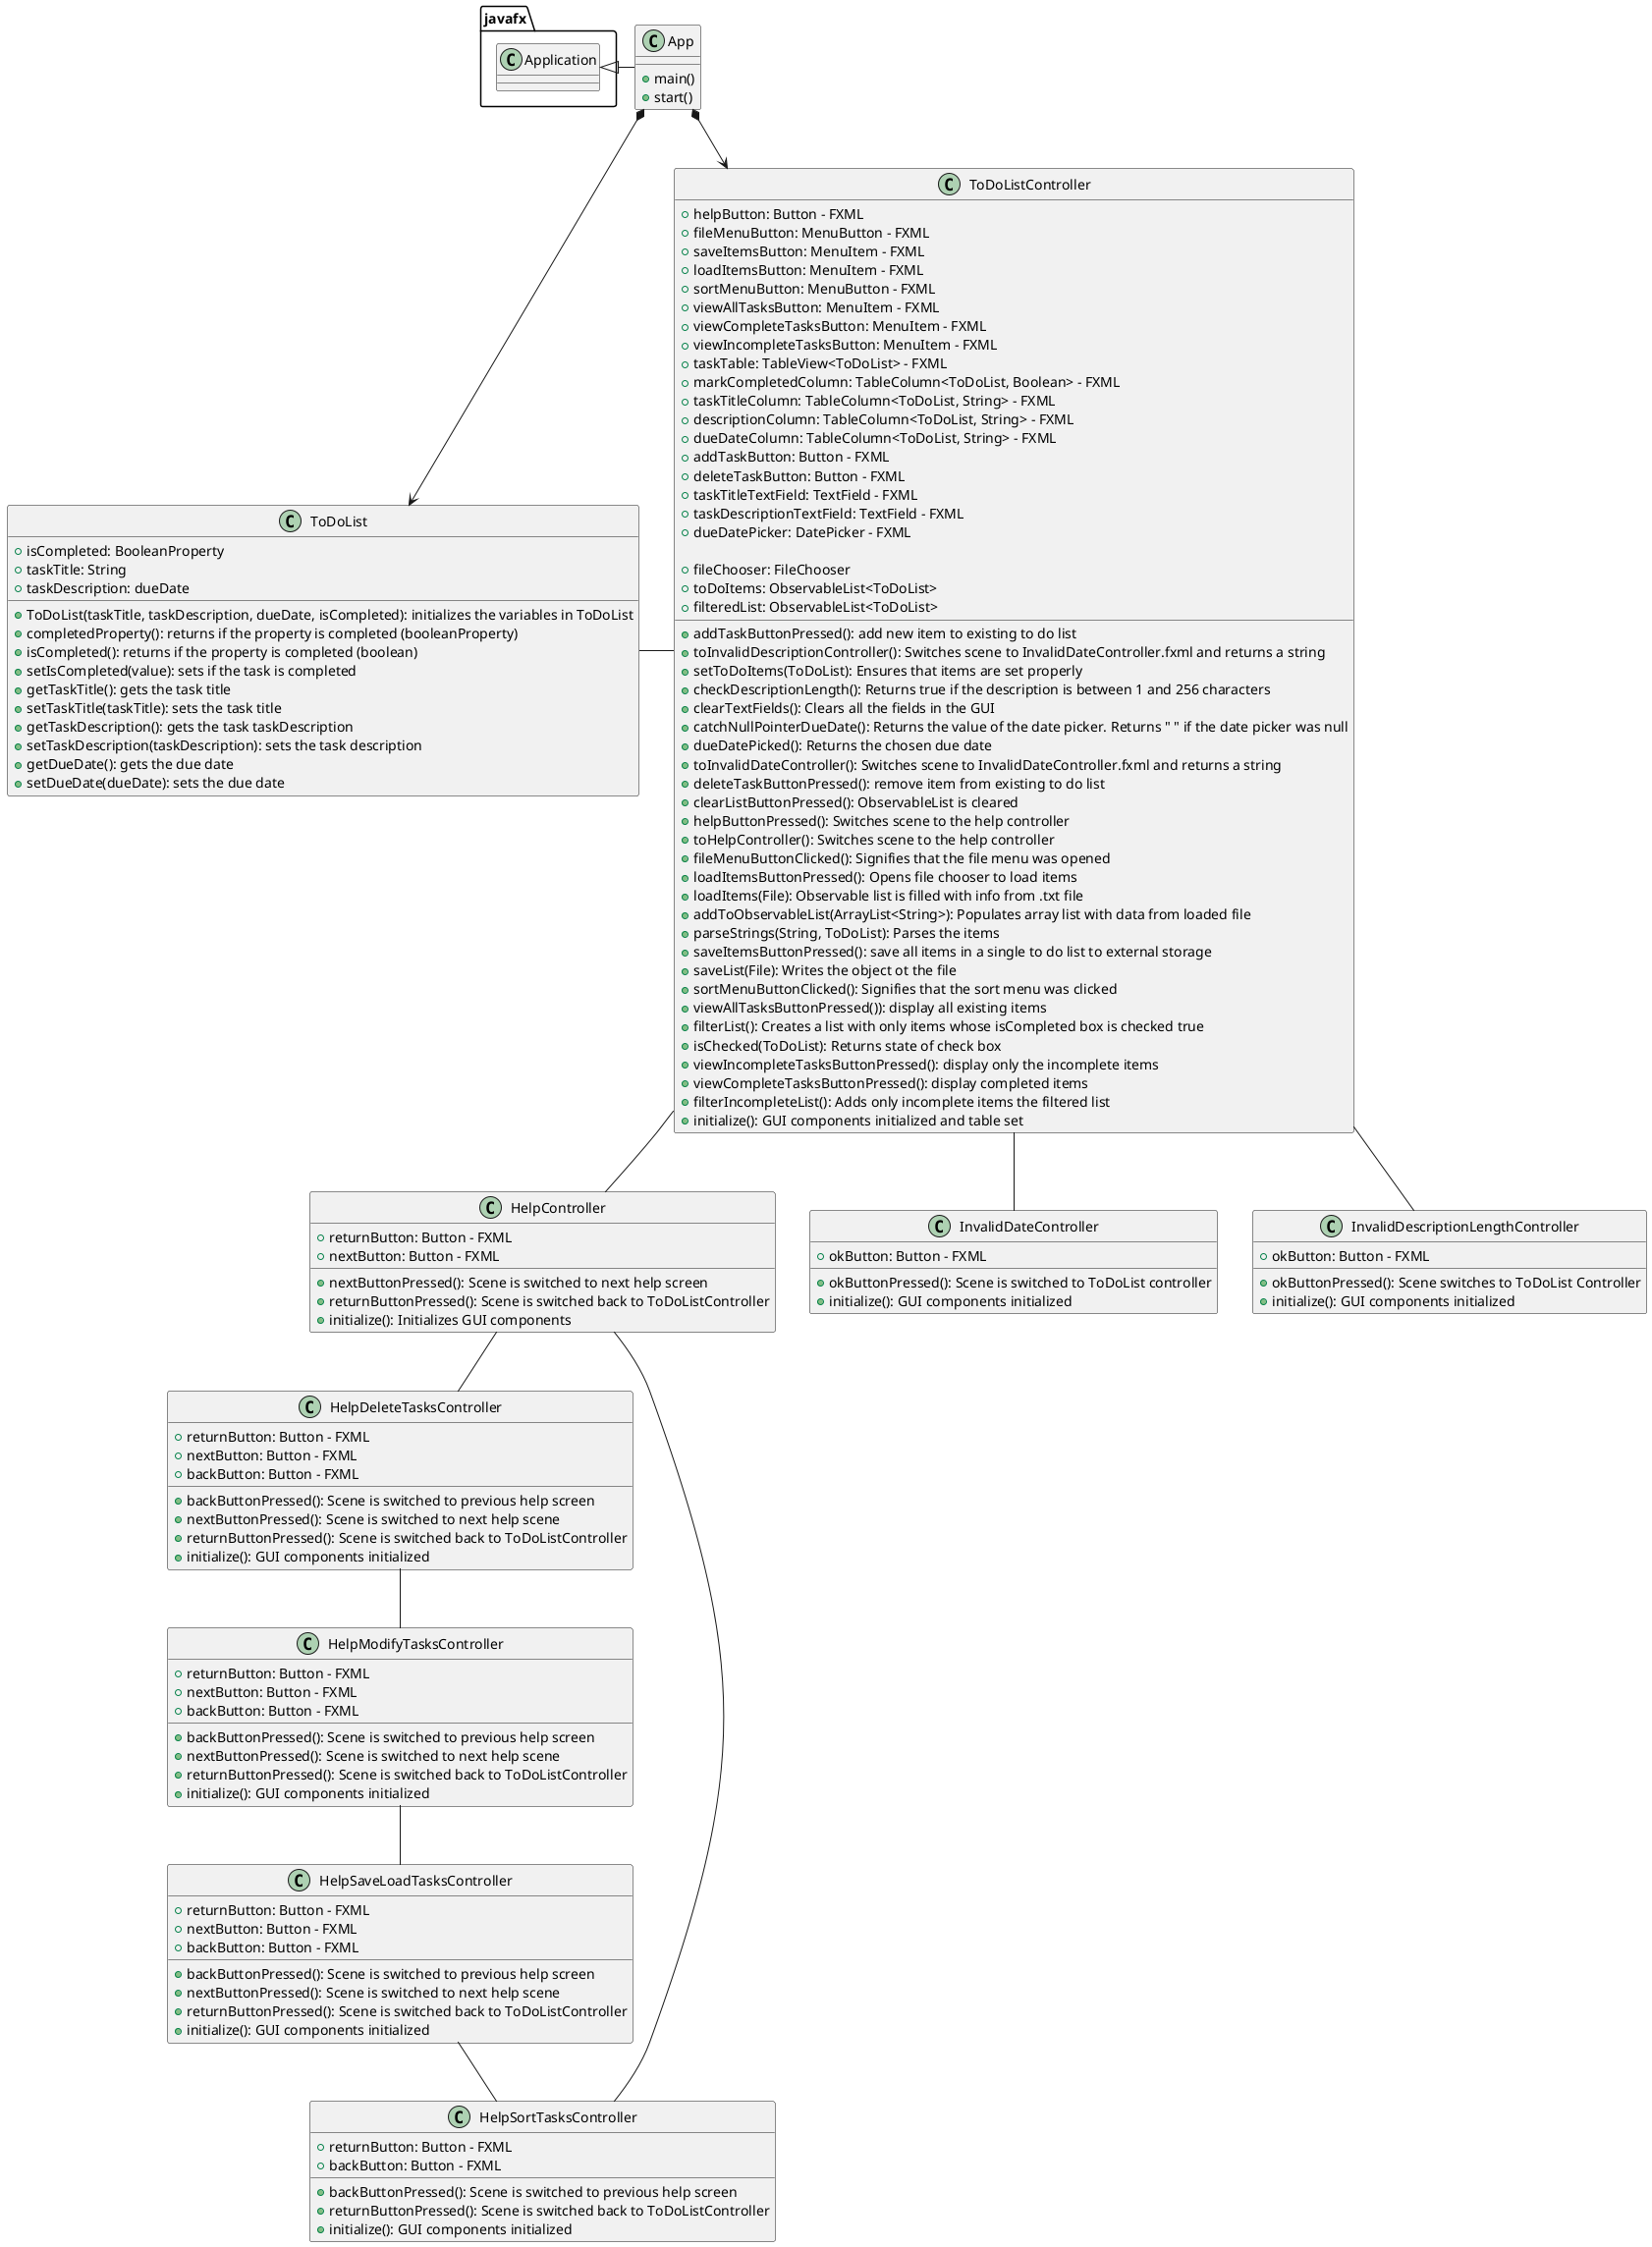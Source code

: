 @startuml
'https://plantuml.com/sequence-diagram

class App {
    + main()
    + start()
}

class ToDoList {
    + isCompleted: BooleanProperty
    + taskTitle: String
    + taskDescription: dueDate

    + ToDoList(taskTitle, taskDescription, dueDate, isCompleted): initializes the variables in ToDoList
    + completedProperty(): returns if the property is completed (booleanProperty)
    + isCompleted(): returns if the property is completed (boolean)
    + setIsCompleted(value): sets if the task is completed
    + getTaskTitle(): gets the task title
    + setTaskTitle(taskTitle): sets the task title
    + getTaskDescription(): gets the task taskDescription
    + setTaskDescription(taskDescription): sets the task description
    + getDueDate(): gets the due date
    + setDueDate(dueDate): sets the due date
}

class ToDoListController {
    + helpButton: Button - FXML
    + fileMenuButton: MenuButton - FXML
    + saveItemsButton: MenuItem - FXML
    + loadItemsButton: MenuItem - FXML
    + sortMenuButton: MenuButton - FXML
    + viewAllTasksButton: MenuItem - FXML
    + viewCompleteTasksButton: MenuItem - FXML
    + viewIncompleteTasksButton: MenuItem - FXML
    + taskTable: TableView<ToDoList> - FXML
    + markCompletedColumn: TableColumn<ToDoList, Boolean> - FXML
    + taskTitleColumn: TableColumn<ToDoList, String> - FXML
    + descriptionColumn: TableColumn<ToDoList, String> - FXML
    + dueDateColumn: TableColumn<ToDoList, String> - FXML
    + addTaskButton: Button - FXML
    + deleteTaskButton: Button - FXML
    + taskTitleTextField: TextField - FXML
    + taskDescriptionTextField: TextField - FXML
    + dueDatePicker: DatePicker - FXML

    + fileChooser: FileChooser
    + toDoItems: ObservableList<ToDoList>
    + filteredList: ObservableList<ToDoList>

    + addTaskButtonPressed(): add new item to existing to do list
    + toInvalidDescriptionController(): Switches scene to InvalidDateController.fxml and returns a string
    + setToDoItems(ToDoList): Ensures that items are set properly
    + checkDescriptionLength(): Returns true if the description is between 1 and 256 characters
    + clearTextFields(): Clears all the fields in the GUI
    + catchNullPointerDueDate(): Returns the value of the date picker. Returns " " if the date picker was null
    + dueDatePicked(): Returns the chosen due date
    + toInvalidDateController(): Switches scene to InvalidDateController.fxml and returns a string
    + deleteTaskButtonPressed(): remove item from existing to do list
    + clearListButtonPressed(): ObservableList is cleared
    + helpButtonPressed(): Switches scene to the help controller
    + toHelpController(): Switches scene to the help controller
    + fileMenuButtonClicked(): Signifies that the file menu was opened
    + loadItemsButtonPressed(): Opens file chooser to load items
    + loadItems(File): Observable list is filled with info from .txt file
    + addToObservableList(ArrayList<String>): Populates array list with data from loaded file
    + parseStrings(String, ToDoList): Parses the items
    + saveItemsButtonPressed(): save all items in a single to do list to external storage
    + saveList(File): Writes the object ot the file
    + sortMenuButtonClicked(): Signifies that the sort menu was clicked
    + viewAllTasksButtonPressed()): display all existing items
    + filterList(): Creates a list with only items whose isCompleted box is checked true
    + isChecked(ToDoList): Returns state of check box
    + viewIncompleteTasksButtonPressed(): display only the incomplete items
    + viewCompleteTasksButtonPressed(): display completed items
    + filterIncompleteList(): Adds only incomplete items the filtered list
    + initialize(): GUI components initialized and table set
}

class HelpController {
    + returnButton: Button - FXML
    + nextButton: Button - FXML

    + nextButtonPressed(): Scene is switched to next help screen
    + returnButtonPressed(): Scene is switched back to ToDoListController
    + initialize(): Initializes GUI components
}

class HelpDeleteTasksController {
    + returnButton: Button - FXML
    + nextButton: Button - FXML
    + backButton: Button - FXML

    + backButtonPressed(): Scene is switched to previous help screen
    + nextButtonPressed(): Scene is switched to next help scene
    + returnButtonPressed(): Scene is switched back to ToDoListController
    + initialize(): GUI components initialized
}

class HelpModifyTasksController {
    + returnButton: Button - FXML
    + nextButton: Button - FXML
    + backButton: Button - FXML

    + backButtonPressed(): Scene is switched to previous help screen
    + nextButtonPressed(): Scene is switched to next help scene
    + returnButtonPressed(): Scene is switched back to ToDoListController
    + initialize(): GUI components initialized
}

class HelpSaveLoadTasksController {
    + returnButton: Button - FXML
    + nextButton: Button - FXML
    + backButton: Button - FXML

    + backButtonPressed(): Scene is switched to previous help screen
    + nextButtonPressed(): Scene is switched to next help scene
    + returnButtonPressed(): Scene is switched back to ToDoListController
    + initialize(): GUI components initialized
}

class HelpSortTasksController {
    + returnButton: Button - FXML
    + backButton: Button - FXML

    + backButtonPressed(): Scene is switched to previous help screen
    + returnButtonPressed(): Scene is switched back to ToDoListController
    + initialize(): GUI components initialized
}

class InvalidDateController {
    + okButton: Button - FXML

    + okButtonPressed(): Scene is switched to ToDoList controller
    + initialize(): GUI components initialized
}

class InvalidDescriptionLengthController {
    + okButton: Button - FXML

    + okButtonPressed(): Scene switches to ToDoList Controller
    + initialize(): GUI components initialized
}

javafx.Application <|- App
App *--> ToDoListController
ToDoListController -- HelpController
ToDoListController -- InvalidDateController
ToDoListController -- InvalidDescriptionLengthController
HelpController -- HelpDeleteTasksController
HelpDeleteTasksController -- HelpModifyTasksController
HelpModifyTasksController -- HelpSaveLoadTasksController
HelpSaveLoadTasksController -- HelpSortTasksController
HelpSortTasksController -- HelpController
App *--> ToDoList
ToDoList - ToDoListController
@enduml